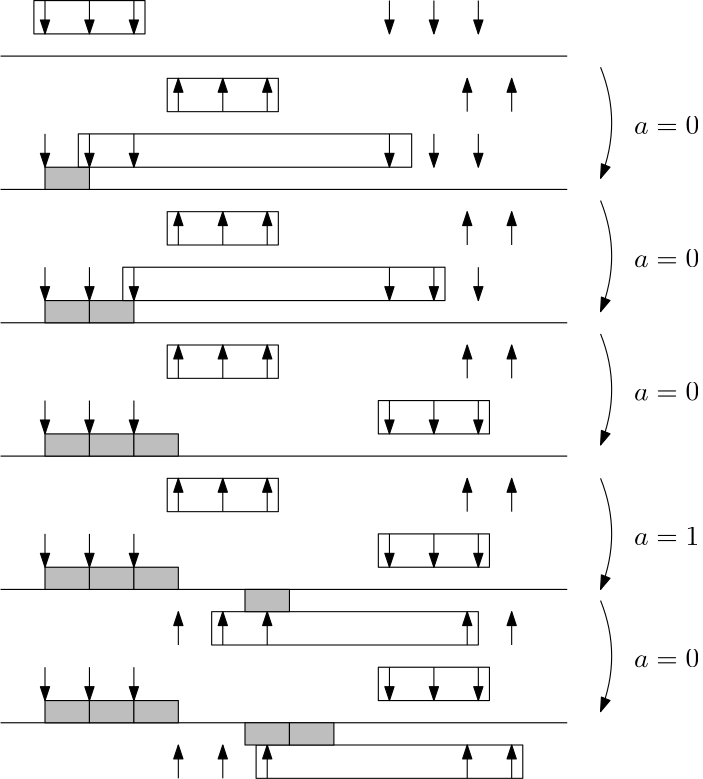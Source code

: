 <?xml version="1.0"?>
<!DOCTYPE ipe SYSTEM "ipe.dtd">
<ipe version="70218" creator="Ipe 7.2.24">
<info created="D:20240219091251" modified="D:20240219091251"/>
<ipestyle name="basic">
<symbol name="arrow/arc(spx)">
<path stroke="sym-stroke" fill="sym-stroke" pen="sym-pen">
0 0 m
-1 0.333 l
-1 -0.333 l
h
</path>
</symbol>
<symbol name="arrow/farc(spx)">
<path stroke="sym-stroke" fill="white" pen="sym-pen">
0 0 m
-1 0.333 l
-1 -0.333 l
h
</path>
</symbol>
<symbol name="arrow/ptarc(spx)">
<path stroke="sym-stroke" fill="sym-stroke" pen="sym-pen">
0 0 m
-1 0.333 l
-0.8 0 l
-1 -0.333 l
h
</path>
</symbol>
<symbol name="arrow/fptarc(spx)">
<path stroke="sym-stroke" fill="white" pen="sym-pen">
0 0 m
-1 0.333 l
-0.8 0 l
-1 -0.333 l
h
</path>
</symbol>
<symbol name="mark/circle(sx)" transformations="translations">
<path fill="sym-stroke">
0.6 0 0 0.6 0 0 e
0.4 0 0 0.4 0 0 e
</path>
</symbol>
<symbol name="mark/disk(sx)" transformations="translations">
<path fill="sym-stroke">
0.6 0 0 0.6 0 0 e
</path>
</symbol>
<symbol name="mark/fdisk(sfx)" transformations="translations">
<group>
<path fill="sym-fill">
0.5 0 0 0.5 0 0 e
</path>
<path fill="sym-stroke" fillrule="eofill">
0.6 0 0 0.6 0 0 e
0.4 0 0 0.4 0 0 e
</path>
</group>
</symbol>
<symbol name="mark/box(sx)" transformations="translations">
<path fill="sym-stroke" fillrule="eofill">
-0.6 -0.6 m
0.6 -0.6 l
0.6 0.6 l
-0.6 0.6 l
h
-0.4 -0.4 m
0.4 -0.4 l
0.4 0.4 l
-0.4 0.4 l
h
</path>
</symbol>
<symbol name="mark/square(sx)" transformations="translations">
<path fill="sym-stroke">
-0.6 -0.6 m
0.6 -0.6 l
0.6 0.6 l
-0.6 0.6 l
h
</path>
</symbol>
<symbol name="mark/fsquare(sfx)" transformations="translations">
<group>
<path fill="sym-fill">
-0.5 -0.5 m
0.5 -0.5 l
0.5 0.5 l
-0.5 0.5 l
h
</path>
<path fill="sym-stroke" fillrule="eofill">
-0.6 -0.6 m
0.6 -0.6 l
0.6 0.6 l
-0.6 0.6 l
h
-0.4 -0.4 m
0.4 -0.4 l
0.4 0.4 l
-0.4 0.4 l
h
</path>
</group>
</symbol>
<symbol name="mark/cross(sx)" transformations="translations">
<group>
<path fill="sym-stroke">
-0.43 -0.57 m
0.57 0.43 l
0.43 0.57 l
-0.57 -0.43 l
h
</path>
<path fill="sym-stroke">
-0.43 0.57 m
0.57 -0.43 l
0.43 -0.57 l
-0.57 0.43 l
h
</path>
</group>
</symbol>
<symbol name="arrow/fnormal(spx)">
<path stroke="sym-stroke" fill="white" pen="sym-pen">
0 0 m
-1 0.333 l
-1 -0.333 l
h
</path>
</symbol>
<symbol name="arrow/pointed(spx)">
<path stroke="sym-stroke" fill="sym-stroke" pen="sym-pen">
0 0 m
-1 0.333 l
-0.8 0 l
-1 -0.333 l
h
</path>
</symbol>
<symbol name="arrow/fpointed(spx)">
<path stroke="sym-stroke" fill="white" pen="sym-pen">
0 0 m
-1 0.333 l
-0.8 0 l
-1 -0.333 l
h
</path>
</symbol>
<symbol name="arrow/linear(spx)">
<path stroke="sym-stroke" pen="sym-pen">
-1 0.333 m
0 0 l
-1 -0.333 l
</path>
</symbol>
<symbol name="arrow/fdouble(spx)">
<path stroke="sym-stroke" fill="white" pen="sym-pen">
0 0 m
-1 0.333 l
-1 -0.333 l
h
-1 0 m
-2 0.333 l
-2 -0.333 l
h
</path>
</symbol>
<symbol name="arrow/double(spx)">
<path stroke="sym-stroke" fill="sym-stroke" pen="sym-pen">
0 0 m
-1 0.333 l
-1 -0.333 l
h
-1 0 m
-2 0.333 l
-2 -0.333 l
h
</path>
</symbol>
<symbol name="arrow/mid-normal(spx)">
<path stroke="sym-stroke" fill="sym-stroke" pen="sym-pen">
0.5 0 m
-0.5 0.333 l
-0.5 -0.333 l
h
</path>
</symbol>
<symbol name="arrow/mid-fnormal(spx)">
<path stroke="sym-stroke" fill="white" pen="sym-pen">
0.5 0 m
-0.5 0.333 l
-0.5 -0.333 l
h
</path>
</symbol>
<symbol name="arrow/mid-pointed(spx)">
<path stroke="sym-stroke" fill="sym-stroke" pen="sym-pen">
0.5 0 m
-0.5 0.333 l
-0.3 0 l
-0.5 -0.333 l
h
</path>
</symbol>
<symbol name="arrow/mid-fpointed(spx)">
<path stroke="sym-stroke" fill="white" pen="sym-pen">
0.5 0 m
-0.5 0.333 l
-0.3 0 l
-0.5 -0.333 l
h
</path>
</symbol>
<symbol name="arrow/mid-double(spx)">
<path stroke="sym-stroke" fill="sym-stroke" pen="sym-pen">
1 0 m
0 0.333 l
0 -0.333 l
h
0 0 m
-1 0.333 l
-1 -0.333 l
h
</path>
</symbol>
<symbol name="arrow/mid-fdouble(spx)">
<path stroke="sym-stroke" fill="white" pen="sym-pen">
1 0 m
0 0.333 l
0 -0.333 l
h
0 0 m
-1 0.333 l
-1 -0.333 l
h
</path>
</symbol>
<anglesize name="22.5 deg" value="22.5"/>
<anglesize name="30 deg" value="30"/>
<anglesize name="45 deg" value="45"/>
<anglesize name="60 deg" value="60"/>
<anglesize name="90 deg" value="90"/>
<arrowsize name="large" value="10"/>
<arrowsize name="small" value="5"/>
<arrowsize name="tiny" value="3"/>
<color name="blue" value="0 0 1"/>
<color name="brown" value="0.647 0.165 0.165"/>
<color name="darkblue" value="0 0 0.545"/>
<color name="darkcyan" value="0 0.545 0.545"/>
<color name="darkgray" value="0.663"/>
<color name="darkgreen" value="0 0.392 0"/>
<color name="darkmagenta" value="0.545 0 0.545"/>
<color name="darkorange" value="1 0.549 0"/>
<color name="darkred" value="0.545 0 0"/>
<color name="gold" value="1 0.843 0"/>
<color name="gray" value="0.745"/>
<color name="green" value="0 1 0"/>
<color name="lightblue" value="0.678 0.847 0.902"/>
<color name="lightcyan" value="0.878 1 1"/>
<color name="lightgray" value="0.827"/>
<color name="lightgreen" value="0.565 0.933 0.565"/>
<color name="lightyellow" value="1 1 0.878"/>
<color name="navy" value="0 0 0.502"/>
<color name="orange" value="1 0.647 0"/>
<color name="pink" value="1 0.753 0.796"/>
<color name="purple" value="0.627 0.125 0.941"/>
<color name="red" value="1 0 0"/>
<color name="seagreen" value="0.18 0.545 0.341"/>
<color name="turquoise" value="0.251 0.878 0.816"/>
<color name="violet" value="0.933 0.51 0.933"/>
<color name="yellow" value="1 1 0"/>
<dashstyle name="dash dot dotted" value="[4 2 1 2 1 2] 0"/>
<dashstyle name="dash dotted" value="[4 2 1 2] 0"/>
<dashstyle name="dashed" value="[4] 0"/>
<dashstyle name="dotted" value="[1 3] 0"/>
<gridsize name="10 pts (~3.5 mm)" value="10"/>
<gridsize name="14 pts (~5 mm)" value="14"/>
<gridsize name="16 pts (~6 mm)" value="16"/>
<gridsize name="20 pts (~7 mm)" value="20"/>
<gridsize name="28 pts (~10 mm)" value="28"/>
<gridsize name="32 pts (~12 mm)" value="32"/>
<gridsize name="4 pts" value="4"/>
<gridsize name="56 pts (~20 mm)" value="56"/>
<gridsize name="8 pts (~3 mm)" value="8"/>
<opacity name="10%" value="0.1"/>
<opacity name="30%" value="0.3"/>
<opacity name="50%" value="0.5"/>
<opacity name="75%" value="0.75"/>
<pen name="fat" value="1.2"/>
<pen name="heavier" value="0.8"/>
<pen name="ultrafat" value="2"/>
<symbolsize name="large" value="5"/>
<symbolsize name="small" value="2"/>
<symbolsize name="tiny" value="1.1"/>
<textsize name="Huge" value="\Huge"/>
<textsize name="LARGE" value="\LARGE"/>
<textsize name="Large" value="\Large"/>
<textsize name="footnote" value="\footnotesize"/>
<textsize name="huge" value="\huge"/>
<textsize name="large" value="\large"/>
<textsize name="small" value="\small"/>
<textsize name="tiny" value="\tiny"/>
<textstyle name="center" begin="\begin{center}" end="\end{center}"/>
<textstyle name="item" begin="\begin{itemize}\item{}" end="\end{itemize}"/>
<textstyle name="itemize" begin="\begin{itemize}" end="\end{itemize}"/>
<tiling name="falling" angle="-60" step="4" width="1"/>
<tiling name="rising" angle="30" step="4" width="1"/>
</ipestyle>
<page>
<layer name="alpha"/>
<view layers="alpha" active="alpha"/>
<path layer="alpha" matrix="0.671053 0 0 1 26.3158 0" stroke="black">
80 768 m
384 768 l
</path>
<path stroke="black" arrow="normal/small">
96 788 m
96 776 l
</path>
<path stroke="black" arrow="normal/small">
112 788 m
112 776 l
</path>
<path stroke="black" arrow="normal/small">
128 788 m
128 776 l
</path>
<path stroke="black" arrow="normal/small">
144 748 m
144 760 l
</path>
<path stroke="black" arrow="normal/small">
160 748 m
160 760 l
</path>
<path stroke="black" arrow="normal/small">
176 748 m
176 760 l
</path>
<path matrix="1 0 0 1 124 0" stroke="black" arrow="normal/small">
96 788 m
96 776 l
</path>
<path matrix="1 0 0 1 124 0" stroke="black" arrow="normal/small">
112 788 m
112 776 l
</path>
<path matrix="1 0 0 1 124 0" stroke="black" arrow="normal/small">
128 788 m
128 776 l
</path>
<path matrix="1 0 0 1 88 0" stroke="black" arrow="normal/small">
160 748 m
160 760 l
</path>
<path matrix="1 0 0 1 88 0" stroke="black" arrow="normal/small">
176 748 m
176 760 l
</path>
<path matrix="0.671053 0 0 1 26.3158 -48" stroke="black">
80 768 m
384 768 l
</path>
<path matrix="1 0 0 1 0 -48" stroke="black" arrow="normal/small">
96 788 m
96 776 l
</path>
<path matrix="1 0 0 1 0 -48" stroke="black" arrow="normal/small">
112 788 m
112 776 l
</path>
<path matrix="1 0 0 1 0 -48" stroke="black" arrow="normal/small">
128 788 m
128 776 l
</path>
<path matrix="1 0 0 1 0 -48" stroke="black" arrow="normal/small">
144 748 m
144 760 l
</path>
<path matrix="1 0 0 1 0 -48" stroke="black" arrow="normal/small">
160 748 m
160 760 l
</path>
<path matrix="1 0 0 1 0 -48" stroke="black" arrow="normal/small">
176 748 m
176 760 l
</path>
<path matrix="1 0 0 1 124 -48" stroke="black" arrow="normal/small">
96 788 m
96 776 l
</path>
<path matrix="1 0 0 1 124 -48" stroke="black" arrow="normal/small">
112 788 m
112 776 l
</path>
<path matrix="1 0 0 1 124 -48" stroke="black" arrow="normal/small">
128 788 m
128 776 l
</path>
<path matrix="1 0 0 1 88 -48" stroke="black" arrow="normal/small">
160 748 m
160 760 l
</path>
<path matrix="1 0 0 1 88 -48" stroke="black" arrow="normal/small">
176 748 m
176 760 l
</path>
<path matrix="1 0 0 1 0 16" stroke="black" fill="gray">
96 712 m
96 704 l
112 704 l
112 712 l
h
</path>
<path matrix="0.671053 0 0 1 26.3158 -96" stroke="black">
80 768 m
384 768 l
</path>
<path matrix="1 0 0 1 0 -96" stroke="black" arrow="normal/small">
96 788 m
96 776 l
</path>
<path matrix="1 0 0 1 0 -96" stroke="black" arrow="normal/small">
112 788 m
112 776 l
</path>
<path matrix="1 0 0 1 0 -96" stroke="black" arrow="normal/small">
128 788 m
128 776 l
</path>
<path matrix="1 0 0 1 0 -96" stroke="black" arrow="normal/small">
144 748 m
144 760 l
</path>
<path matrix="1 0 0 1 0 -96" stroke="black" arrow="normal/small">
160 748 m
160 760 l
</path>
<path matrix="1 0 0 1 0 -96" stroke="black" arrow="normal/small">
176 748 m
176 760 l
</path>
<path matrix="1 0 0 1 124 -96" stroke="black" arrow="normal/small">
96 788 m
96 776 l
</path>
<path matrix="1 0 0 1 124 -96" stroke="black" arrow="normal/small">
112 788 m
112 776 l
</path>
<path matrix="1 0 0 1 124 -96" stroke="black" arrow="normal/small">
128 788 m
128 776 l
</path>
<path matrix="1 0 0 1 88 -96" stroke="black" arrow="normal/small">
160 748 m
160 760 l
</path>
<path matrix="1 0 0 1 88 -96" stroke="black" arrow="normal/small">
176 748 m
176 760 l
</path>
<path matrix="1 0 0 1 0 -32" stroke="black" fill="gray">
96 712 m
96 704 l
112 704 l
112 712 l
h
</path>
<path matrix="0.671053 0 0 1 26.3158 -144" stroke="black">
80 768 m
384 768 l
</path>
<path matrix="1 0 0 1 0 -144" stroke="black" arrow="normal/small">
96 788 m
96 776 l
</path>
<path matrix="1 0 0 1 0 -144" stroke="black" arrow="normal/small">
112 788 m
112 776 l
</path>
<path matrix="1 0 0 1 0 -144" stroke="black" arrow="normal/small">
128 788 m
128 776 l
</path>
<path matrix="1 0 0 1 0 -144" stroke="black" arrow="normal/small">
144 748 m
144 760 l
</path>
<path matrix="1 0 0 1 0 -144" stroke="black" arrow="normal/small">
160 748 m
160 760 l
</path>
<path matrix="1 0 0 1 0 -144" stroke="black" arrow="normal/small">
176 748 m
176 760 l
</path>
<path matrix="1 0 0 1 124 -144" stroke="black" arrow="normal/small">
96 788 m
96 776 l
</path>
<path matrix="1 0 0 1 124 -144" stroke="black" arrow="normal/small">
112 788 m
112 776 l
</path>
<path matrix="1 0 0 1 124 -144" stroke="black" arrow="normal/small">
128 788 m
128 776 l
</path>
<path matrix="1 0 0 1 88 -144" stroke="black" arrow="normal/small">
160 748 m
160 760 l
</path>
<path matrix="1 0 0 1 88 -144" stroke="black" arrow="normal/small">
176 748 m
176 760 l
</path>
<path matrix="0.671053 0 0 1 26.3158 -192" stroke="black">
80 768 m
384 768 l
</path>
<path matrix="1 0 0 1 0 -192" stroke="black" arrow="normal/small">
96 788 m
96 776 l
</path>
<path matrix="1 0 0 1 0 -192" stroke="black" arrow="normal/small">
112 788 m
112 776 l
</path>
<path matrix="1 0 0 1 0 -192" stroke="black" arrow="normal/small">
128 788 m
128 776 l
</path>
<path matrix="1 0 0 1 0 -192" stroke="black" arrow="normal/small">
144 748 m
144 760 l
</path>
<path matrix="1 0 0 1 0 -192" stroke="black" arrow="normal/small">
160 748 m
160 760 l
</path>
<path matrix="1 0 0 1 0 -192" stroke="black" arrow="normal/small">
176 748 m
176 760 l
</path>
<path matrix="1 0 0 1 124 -192" stroke="black" arrow="normal/small">
96 788 m
96 776 l
</path>
<path matrix="1 0 0 1 124 -192" stroke="black" arrow="normal/small">
112 788 m
112 776 l
</path>
<path matrix="1 0 0 1 124 -192" stroke="black" arrow="normal/small">
128 788 m
128 776 l
</path>
<path matrix="1 0 0 1 88 -192" stroke="black" arrow="normal/small">
160 748 m
160 760 l
</path>
<path matrix="1 0 0 1 88 -192" stroke="black" arrow="normal/small">
176 748 m
176 760 l
</path>
<path matrix="1 0 0 1 0 -128" stroke="black" fill="gray">
96 712 m
96 704 l
112 704 l
112 712 l
h
</path>
<path matrix="0.671053 0 0 1 26.3158 -240" stroke="black">
80 768 m
384 768 l
</path>
<path matrix="1 0 0 1 0 -240" stroke="black" arrow="normal/small">
96 788 m
96 776 l
</path>
<path matrix="1 0 0 1 0 -240" stroke="black" arrow="normal/small">
112 788 m
112 776 l
</path>
<path matrix="1 0 0 1 0 -240" stroke="black" arrow="normal/small">
128 788 m
128 776 l
</path>
<path matrix="1 0 0 1 0 -240" stroke="black" arrow="normal/small">
144 748 m
144 760 l
</path>
<path matrix="1 0 0 1 0 -240" stroke="black" arrow="normal/small">
160 748 m
160 760 l
</path>
<path matrix="1 0 0 1 0 -240" stroke="black" arrow="normal/small">
176 748 m
176 760 l
</path>
<path matrix="1 0 0 1 124 -240" stroke="black" arrow="normal/small">
96 788 m
96 776 l
</path>
<path matrix="1 0 0 1 124 -240" stroke="black" arrow="normal/small">
112 788 m
112 776 l
</path>
<path matrix="1 0 0 1 124 -240" stroke="black" arrow="normal/small">
128 788 m
128 776 l
</path>
<path matrix="1 0 0 1 88 -240" stroke="black" arrow="normal/small">
160 748 m
160 760 l
</path>
<path matrix="1 0 0 1 88 -240" stroke="black" arrow="normal/small">
176 748 m
176 760 l
</path>
<path matrix="1 0 0 1 0 -176" stroke="black" fill="gray">
96 712 m
96 704 l
112 704 l
112 712 l
h
</path>
<path stroke="black" fill="gray">
96 632 m
96 624 l
112 624 l
112 632 l
h
</path>
<path stroke="black" fill="gray">
112 680 m
112 672 l
128 672 l
128 680 l
h
</path>
<path stroke="black" fill="gray">
112 632 m
112 624 l
128 624 l
128 632 l
h
</path>
<path stroke="black" fill="gray">
112 584 m
112 576 l
128 576 l
128 584 l
h
</path>
<path stroke="black" fill="gray">
112 536 m
112 528 l
128 528 l
128 536 l
h
</path>
<path stroke="black" fill="gray">
128 632 m
128 624 l
144 624 l
144 632 l
h
</path>
<path stroke="black" fill="gray">
128 584 m
128 576 l
144 576 l
144 584 l
h
</path>
<path stroke="black" fill="gray">
128 536 m
128 528 l
144 528 l
144 536 l
h
</path>
<path matrix="1 0 0 1 -100 0" stroke="black" arrow="normal/small">
396 764 m
404 744
396 724 c
</path>
<text matrix="1 0 0 1 -100 0" transformations="translations" pos="408 740" stroke="black" type="label" width="23.531" height="6.42" depth="0" valign="baseline" style="math">a=0</text>
<path matrix="1 0 0 1 -100 -48" stroke="black" arrow="normal/small">
396 764 m
404 744
396 724 c
</path>
<text matrix="1 0 0 1 -100 -48" transformations="translations" pos="408 740" stroke="black" type="label" width="23.531" height="6.42" depth="0" valign="baseline" style="math">a=0</text>
<path matrix="1 0 0 1 -100 -96" stroke="black" arrow="normal/small">
396 764 m
404 744
396 724 c
</path>
<text matrix="1 0 0 1 -100 -96" transformations="translations" pos="408 740" stroke="black" type="label" width="23.531" height="6.42" depth="0" valign="baseline" style="math">a=0</text>
<path matrix="1 0 0 1 -100 -148" stroke="black" arrow="normal/small">
396 764 m
404 744
396 724 c
</path>
<text matrix="1 0 0 1 -100 -148" transformations="translations" pos="408 740" stroke="black" type="label" width="23.531" height="6.42" depth="0" valign="baseline" style="math">a=1</text>
<path matrix="1 0 0 1 -100 -192" stroke="black" arrow="normal/small">
396 764 m
404 744
396 724 c
</path>
<text matrix="1 0 0 1 -100 -192" transformations="translations" pos="408 740" stroke="black" type="label" width="23.531" height="6.42" depth="0" valign="baseline" style="math">a=0</text>
<path stroke="black">
108 740 m
108 728 l
228 728 l
228 740 l
h
</path>
<path stroke="black">
92 788 m
92 776 l
132 776 l
132 788 l
h
</path>
<path stroke="black">
140 760 m
140 748 l
180 748 l
180 760 l
h
</path>
<path stroke="black">
140 712 m
140 700 l
180 700 l
180 712 l
h
</path>
<path stroke="black">
124 692 m
124 680 l
240 680 l
240 692 l
h
</path>
<path stroke="black">
140 664 m
140 652 l
180 652 l
180 664 l
h
</path>
<path stroke="black">
216 644 m
216 632 l
256 632 l
256 644 l
h
</path>
<path stroke="black">
140 616 m
140 604 l
180 604 l
180 616 l
h
</path>
<path stroke="black">
156 568 m
156 556 l
252 556 l
252 568 l
h
</path>
<path stroke="black">
172 520 m
172 508 l
268 508 l
268 520 l
h
</path>
<path stroke="black" fill="gray">
168 576 m
168 568 l
184 568 l
184 576 l
h
</path>
<path stroke="black" fill="gray">
168 528 m
168 520 l
184 520 l
184 528 l
h
</path>
<path stroke="black" fill="gray">
184 528 m
184 520 l
200 520 l
200 528 l
h
</path>
<path matrix="1 0 0 1 0 -48" stroke="black">
216 644 m
216 632 l
256 632 l
256 644 l
h
</path>
<path matrix="1 0 0 1 0 -96" stroke="black">
216 644 m
216 632 l
256 632 l
256 644 l
h
</path>
</page>
</ipe>
